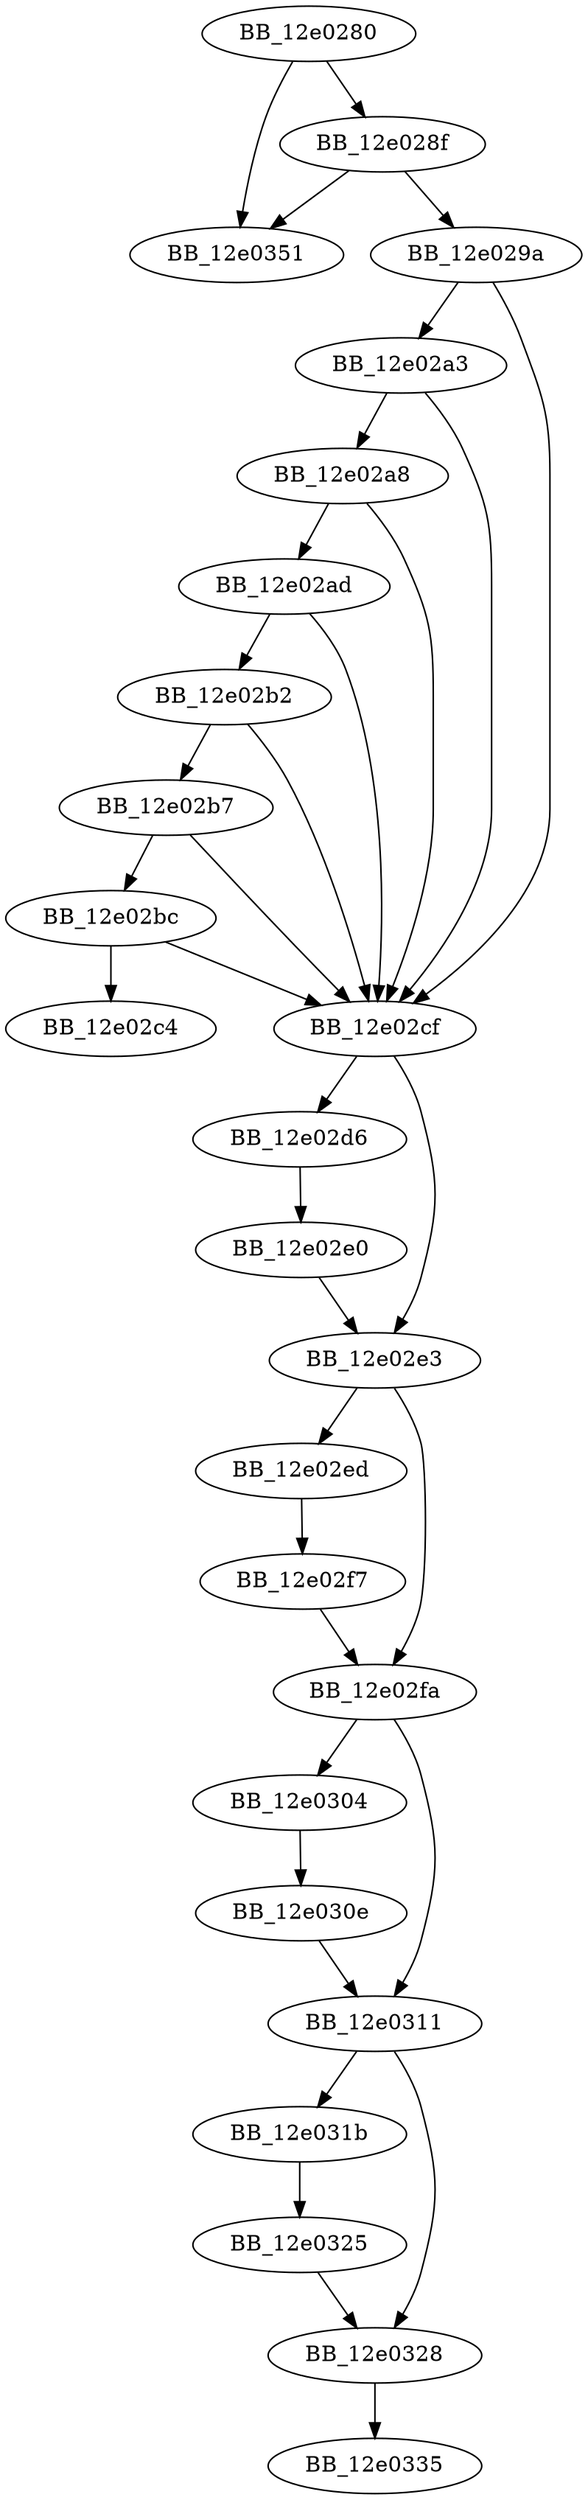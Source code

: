 DiGraph sub_12E0280{
BB_12e0280->BB_12e028f
BB_12e0280->BB_12e0351
BB_12e028f->BB_12e029a
BB_12e028f->BB_12e0351
BB_12e029a->BB_12e02a3
BB_12e029a->BB_12e02cf
BB_12e02a3->BB_12e02a8
BB_12e02a3->BB_12e02cf
BB_12e02a8->BB_12e02ad
BB_12e02a8->BB_12e02cf
BB_12e02ad->BB_12e02b2
BB_12e02ad->BB_12e02cf
BB_12e02b2->BB_12e02b7
BB_12e02b2->BB_12e02cf
BB_12e02b7->BB_12e02bc
BB_12e02b7->BB_12e02cf
BB_12e02bc->BB_12e02c4
BB_12e02bc->BB_12e02cf
BB_12e02cf->BB_12e02d6
BB_12e02cf->BB_12e02e3
BB_12e02d6->BB_12e02e0
BB_12e02e0->BB_12e02e3
BB_12e02e3->BB_12e02ed
BB_12e02e3->BB_12e02fa
BB_12e02ed->BB_12e02f7
BB_12e02f7->BB_12e02fa
BB_12e02fa->BB_12e0304
BB_12e02fa->BB_12e0311
BB_12e0304->BB_12e030e
BB_12e030e->BB_12e0311
BB_12e0311->BB_12e031b
BB_12e0311->BB_12e0328
BB_12e031b->BB_12e0325
BB_12e0325->BB_12e0328
BB_12e0328->BB_12e0335
}
